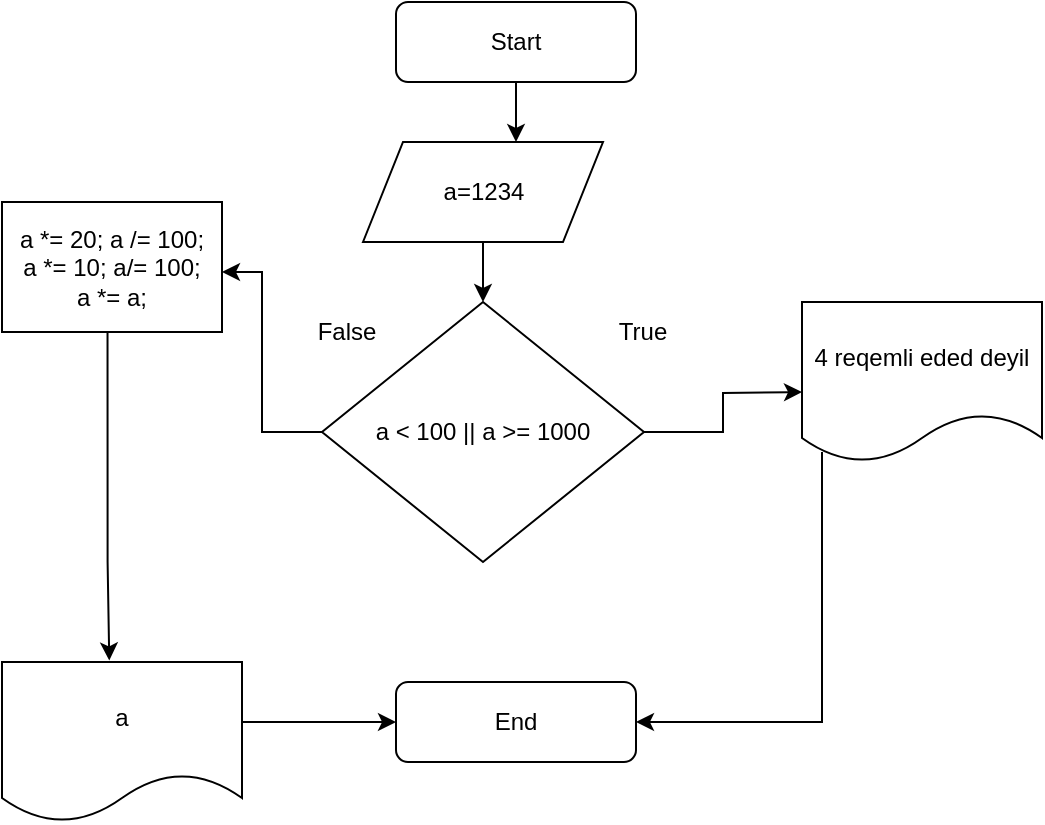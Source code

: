 <mxfile version="16.5.1" type="device"><diagram id="vwgzbV6f9qIAYS0D97HC" name="Page-1"><mxGraphModel dx="1278" dy="649" grid="1" gridSize="10" guides="1" tooltips="1" connect="1" arrows="1" fold="1" page="1" pageScale="1" pageWidth="850" pageHeight="1100" math="0" shadow="0"><root><mxCell id="0"/><mxCell id="1" parent="0"/><mxCell id="ppOvj2_jY-yKDa5ZknTW-2" value="End" style="rounded=1;whiteSpace=wrap;html=1;" parent="1" vertex="1"><mxGeometry x="387" y="380" width="120" height="40" as="geometry"/></mxCell><mxCell id="p09BLcKj-EsGFWfXhzJq-1" style="edgeStyle=orthogonalEdgeStyle;rounded=0;orthogonalLoop=1;jettySize=auto;html=1;" parent="1" source="ppOvj2_jY-yKDa5ZknTW-3" edge="1"><mxGeometry relative="1" as="geometry"><mxPoint x="447" y="110" as="targetPoint"/></mxGeometry></mxCell><mxCell id="ppOvj2_jY-yKDa5ZknTW-3" value="Start" style="rounded=1;whiteSpace=wrap;html=1;" parent="1" vertex="1"><mxGeometry x="387" y="40" width="120" height="40" as="geometry"/></mxCell><mxCell id="p09BLcKj-EsGFWfXhzJq-3" style="edgeStyle=orthogonalEdgeStyle;rounded=0;orthogonalLoop=1;jettySize=auto;html=1;entryX=0.5;entryY=0;entryDx=0;entryDy=0;" parent="1" source="p09BLcKj-EsGFWfXhzJq-2" target="p09BLcKj-EsGFWfXhzJq-4" edge="1"><mxGeometry relative="1" as="geometry"><mxPoint x="447" y="190" as="targetPoint"/></mxGeometry></mxCell><mxCell id="p09BLcKj-EsGFWfXhzJq-2" value="a=1234" style="shape=parallelogram;perimeter=parallelogramPerimeter;whiteSpace=wrap;html=1;fixedSize=1;" parent="1" vertex="1"><mxGeometry x="370.5" y="110" width="120" height="50" as="geometry"/></mxCell><mxCell id="p09BLcKj-EsGFWfXhzJq-5" style="edgeStyle=orthogonalEdgeStyle;rounded=0;orthogonalLoop=1;jettySize=auto;html=1;entryX=0;entryY=0.5;entryDx=0;entryDy=0;" parent="1" source="p09BLcKj-EsGFWfXhzJq-4" edge="1"><mxGeometry relative="1" as="geometry"><mxPoint x="590" y="235" as="targetPoint"/></mxGeometry></mxCell><mxCell id="p09BLcKj-EsGFWfXhzJq-6" style="edgeStyle=orthogonalEdgeStyle;rounded=0;orthogonalLoop=1;jettySize=auto;html=1;" parent="1" source="p09BLcKj-EsGFWfXhzJq-4" edge="1"><mxGeometry relative="1" as="geometry"><mxPoint x="300" y="175" as="targetPoint"/><Array as="points"><mxPoint x="320" y="255"/><mxPoint x="320" y="175"/></Array></mxGeometry></mxCell><mxCell id="p09BLcKj-EsGFWfXhzJq-4" value="a &amp;lt; 100 || a &amp;gt;= 1000" style="rhombus;whiteSpace=wrap;html=1;" parent="1" vertex="1"><mxGeometry x="350" y="190" width="161" height="130" as="geometry"/></mxCell><mxCell id="p09BLcKj-EsGFWfXhzJq-11" style="edgeStyle=orthogonalEdgeStyle;rounded=0;orthogonalLoop=1;jettySize=auto;html=1;entryX=0.447;entryY=-0.013;entryDx=0;entryDy=0;exitX=0.523;exitY=0.829;exitDx=0;exitDy=0;exitPerimeter=0;entryPerimeter=0;" parent="1" edge="1"><mxGeometry relative="1" as="geometry"><mxPoint x="243.64" y="369.22" as="targetPoint"/><Array as="points"><mxPoint x="243" y="320"/></Array><mxPoint x="242.76" y="201.32" as="sourcePoint"/></mxGeometry></mxCell><mxCell id="p09BLcKj-EsGFWfXhzJq-12" style="edgeStyle=orthogonalEdgeStyle;rounded=0;orthogonalLoop=1;jettySize=auto;html=1;exitX=1;exitY=0.5;exitDx=0;exitDy=0;" parent="1" target="ppOvj2_jY-yKDa5ZknTW-2" edge="1"><mxGeometry relative="1" as="geometry"><mxPoint x="310" y="400" as="sourcePoint"/><Array as="points"><mxPoint x="320" y="400"/><mxPoint x="320" y="400"/></Array></mxGeometry></mxCell><mxCell id="p09BLcKj-EsGFWfXhzJq-10" style="edgeStyle=orthogonalEdgeStyle;rounded=0;orthogonalLoop=1;jettySize=auto;html=1;entryX=1;entryY=0.5;entryDx=0;entryDy=0;" parent="1" target="ppOvj2_jY-yKDa5ZknTW-2" edge="1"><mxGeometry relative="1" as="geometry"><mxPoint x="590" y="480" as="targetPoint"/><Array as="points"><mxPoint x="600" y="400"/></Array><mxPoint x="600" y="265" as="sourcePoint"/></mxGeometry></mxCell><mxCell id="p09BLcKj-EsGFWfXhzJq-15" value="True" style="text;html=1;align=center;verticalAlign=middle;resizable=0;points=[];autosize=1;strokeColor=none;fillColor=none;" parent="1" vertex="1"><mxGeometry x="490" y="195" width="40" height="20" as="geometry"/></mxCell><mxCell id="p09BLcKj-EsGFWfXhzJq-16" value="False" style="text;html=1;align=center;verticalAlign=middle;resizable=0;points=[];autosize=1;strokeColor=none;fillColor=none;" parent="1" vertex="1"><mxGeometry x="337" y="195" width="50" height="20" as="geometry"/></mxCell><mxCell id="dOEtVUCDWdKc6X8VQTII-1" value="a *= 20; a /= 100;&lt;br&gt;a *= 10; a/= 100;&lt;br&gt;a *= a;" style="rounded=0;whiteSpace=wrap;html=1;" parent="1" vertex="1"><mxGeometry x="190" y="140" width="110" height="65" as="geometry"/></mxCell><mxCell id="dOEtVUCDWdKc6X8VQTII-2" value="&lt;span&gt;4 reqemli eded deyil&lt;/span&gt;" style="shape=document;whiteSpace=wrap;html=1;boundedLbl=1;" parent="1" vertex="1"><mxGeometry x="590" y="190" width="120" height="80" as="geometry"/></mxCell><mxCell id="dOEtVUCDWdKc6X8VQTII-3" value="a" style="shape=document;whiteSpace=wrap;html=1;boundedLbl=1;" parent="1" vertex="1"><mxGeometry x="190" y="370" width="120" height="80" as="geometry"/></mxCell></root></mxGraphModel></diagram></mxfile>